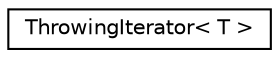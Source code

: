 digraph "Graphical Class Hierarchy"
{
  edge [fontname="Helvetica",fontsize="10",labelfontname="Helvetica",labelfontsize="10"];
  node [fontname="Helvetica",fontsize="10",shape=record];
  rankdir="LR";
  Node0 [label="ThrowingIterator\< T \>",height=0.2,width=0.4,color="black", fillcolor="white", style="filled",URL="$struct_throwing_iterator.html"];
}
